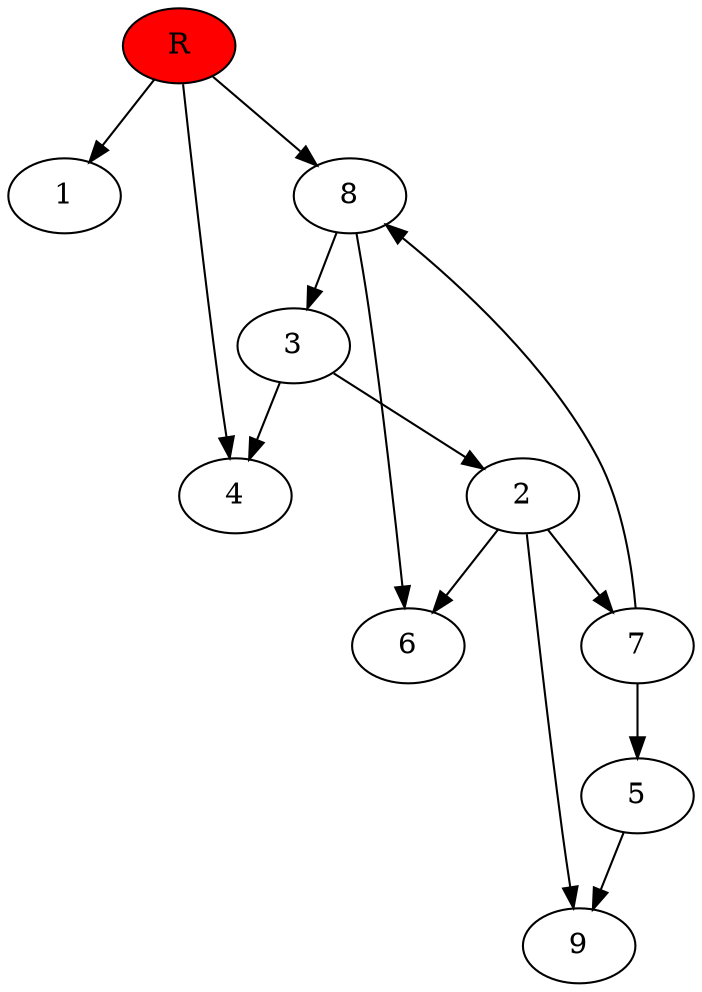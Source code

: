 digraph prb22259 {
	1
	2
	3
	4
	5
	6
	7
	8
	R [fillcolor="#ff0000" style=filled]
	2 -> 6
	2 -> 7
	2 -> 9
	3 -> 2
	3 -> 4
	5 -> 9
	7 -> 5
	7 -> 8
	8 -> 3
	8 -> 6
	R -> 1
	R -> 4
	R -> 8
}
